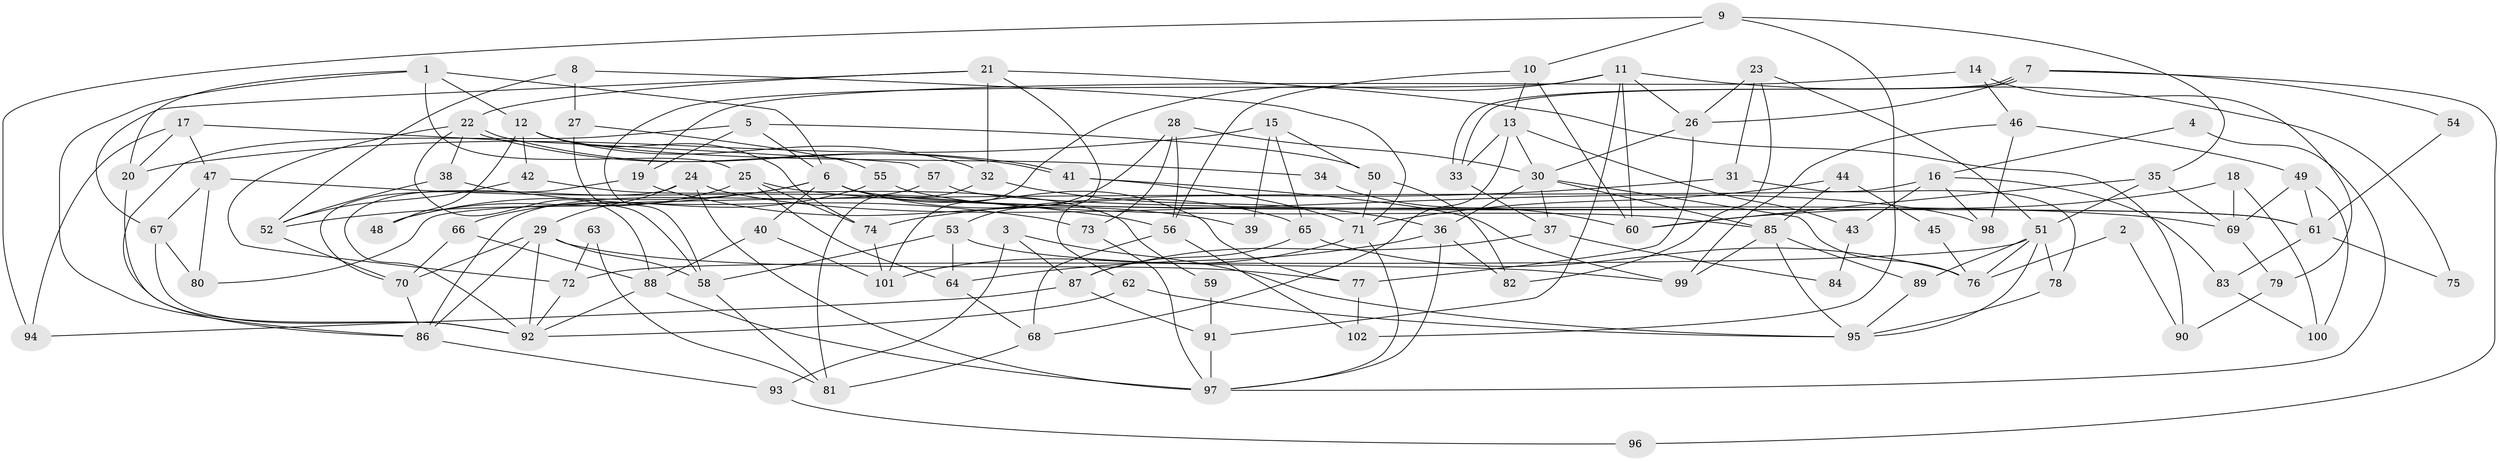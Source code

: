 // Generated by graph-tools (version 1.1) at 2025/11/02/27/25 16:11:21]
// undirected, 102 vertices, 204 edges
graph export_dot {
graph [start="1"]
  node [color=gray90,style=filled];
  1;
  2;
  3;
  4;
  5;
  6;
  7;
  8;
  9;
  10;
  11;
  12;
  13;
  14;
  15;
  16;
  17;
  18;
  19;
  20;
  21;
  22;
  23;
  24;
  25;
  26;
  27;
  28;
  29;
  30;
  31;
  32;
  33;
  34;
  35;
  36;
  37;
  38;
  39;
  40;
  41;
  42;
  43;
  44;
  45;
  46;
  47;
  48;
  49;
  50;
  51;
  52;
  53;
  54;
  55;
  56;
  57;
  58;
  59;
  60;
  61;
  62;
  63;
  64;
  65;
  66;
  67;
  68;
  69;
  70;
  71;
  72;
  73;
  74;
  75;
  76;
  77;
  78;
  79;
  80;
  81;
  82;
  83;
  84;
  85;
  86;
  87;
  88;
  89;
  90;
  91;
  92;
  93;
  94;
  95;
  96;
  97;
  98;
  99;
  100;
  101;
  102;
  1 -- 20;
  1 -- 86;
  1 -- 6;
  1 -- 12;
  1 -- 25;
  2 -- 76;
  2 -- 90;
  3 -- 95;
  3 -- 87;
  3 -- 93;
  4 -- 97;
  4 -- 16;
  5 -- 6;
  5 -- 50;
  5 -- 19;
  5 -- 86;
  6 -- 52;
  6 -- 40;
  6 -- 48;
  6 -- 61;
  6 -- 65;
  6 -- 77;
  7 -- 26;
  7 -- 33;
  7 -- 33;
  7 -- 54;
  7 -- 96;
  8 -- 27;
  8 -- 52;
  8 -- 71;
  9 -- 102;
  9 -- 10;
  9 -- 35;
  9 -- 94;
  10 -- 60;
  10 -- 13;
  10 -- 56;
  11 -- 26;
  11 -- 91;
  11 -- 58;
  11 -- 60;
  11 -- 75;
  11 -- 101;
  12 -- 48;
  12 -- 32;
  12 -- 34;
  12 -- 42;
  12 -- 74;
  13 -- 33;
  13 -- 30;
  13 -- 43;
  13 -- 68;
  14 -- 46;
  14 -- 19;
  14 -- 79;
  15 -- 50;
  15 -- 65;
  15 -- 20;
  15 -- 39;
  16 -- 83;
  16 -- 98;
  16 -- 43;
  16 -- 80;
  17 -- 20;
  17 -- 47;
  17 -- 57;
  17 -- 94;
  18 -- 60;
  18 -- 69;
  18 -- 100;
  19 -- 70;
  19 -- 39;
  20 -- 92;
  21 -- 62;
  21 -- 32;
  21 -- 22;
  21 -- 67;
  21 -- 90;
  22 -- 41;
  22 -- 41;
  22 -- 38;
  22 -- 72;
  22 -- 88;
  23 -- 51;
  23 -- 31;
  23 -- 26;
  23 -- 82;
  24 -- 97;
  24 -- 29;
  24 -- 92;
  24 -- 98;
  25 -- 64;
  25 -- 48;
  25 -- 69;
  25 -- 74;
  26 -- 77;
  26 -- 30;
  27 -- 58;
  27 -- 55;
  28 -- 56;
  28 -- 30;
  28 -- 53;
  28 -- 73;
  29 -- 92;
  29 -- 58;
  29 -- 70;
  29 -- 77;
  29 -- 86;
  30 -- 36;
  30 -- 37;
  30 -- 76;
  30 -- 85;
  31 -- 74;
  31 -- 78;
  32 -- 36;
  32 -- 81;
  33 -- 37;
  34 -- 60;
  35 -- 51;
  35 -- 60;
  35 -- 69;
  36 -- 64;
  36 -- 97;
  36 -- 82;
  37 -- 87;
  37 -- 84;
  38 -- 73;
  38 -- 52;
  40 -- 101;
  40 -- 88;
  41 -- 71;
  41 -- 99;
  42 -- 52;
  42 -- 59;
  43 -- 84;
  44 -- 71;
  44 -- 85;
  44 -- 45;
  45 -- 76;
  46 -- 99;
  46 -- 49;
  46 -- 98;
  47 -- 67;
  47 -- 80;
  47 -- 56;
  49 -- 69;
  49 -- 61;
  49 -- 100;
  50 -- 82;
  50 -- 71;
  51 -- 89;
  51 -- 72;
  51 -- 76;
  51 -- 78;
  51 -- 95;
  52 -- 70;
  53 -- 58;
  53 -- 64;
  53 -- 99;
  54 -- 61;
  55 -- 85;
  55 -- 66;
  56 -- 68;
  56 -- 102;
  57 -- 86;
  57 -- 61;
  58 -- 81;
  59 -- 91;
  61 -- 75;
  61 -- 83;
  62 -- 95;
  62 -- 92;
  63 -- 81;
  63 -- 72;
  64 -- 68;
  65 -- 76;
  65 -- 87;
  66 -- 88;
  66 -- 70;
  67 -- 92;
  67 -- 80;
  68 -- 81;
  69 -- 79;
  70 -- 86;
  71 -- 101;
  71 -- 97;
  72 -- 92;
  73 -- 97;
  74 -- 101;
  77 -- 102;
  78 -- 95;
  79 -- 90;
  83 -- 100;
  85 -- 99;
  85 -- 89;
  85 -- 95;
  86 -- 93;
  87 -- 94;
  87 -- 91;
  88 -- 92;
  88 -- 97;
  89 -- 95;
  91 -- 97;
  93 -- 96;
}
